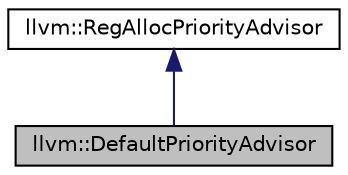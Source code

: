 digraph "llvm::DefaultPriorityAdvisor"
{
 // LATEX_PDF_SIZE
  bgcolor="transparent";
  edge [fontname="Helvetica",fontsize="10",labelfontname="Helvetica",labelfontsize="10"];
  node [fontname="Helvetica",fontsize="10",shape=record];
  Node1 [label="llvm::DefaultPriorityAdvisor",height=0.2,width=0.4,color="black", fillcolor="grey75", style="filled", fontcolor="black",tooltip=" "];
  Node2 -> Node1 [dir="back",color="midnightblue",fontsize="10",style="solid",fontname="Helvetica"];
  Node2 [label="llvm::RegAllocPriorityAdvisor",height=0.2,width=0.4,color="black",URL="$classllvm_1_1RegAllocPriorityAdvisor.html",tooltip="Interface to the priority advisor, which is responsible for prioritizing live ranges."];
}
